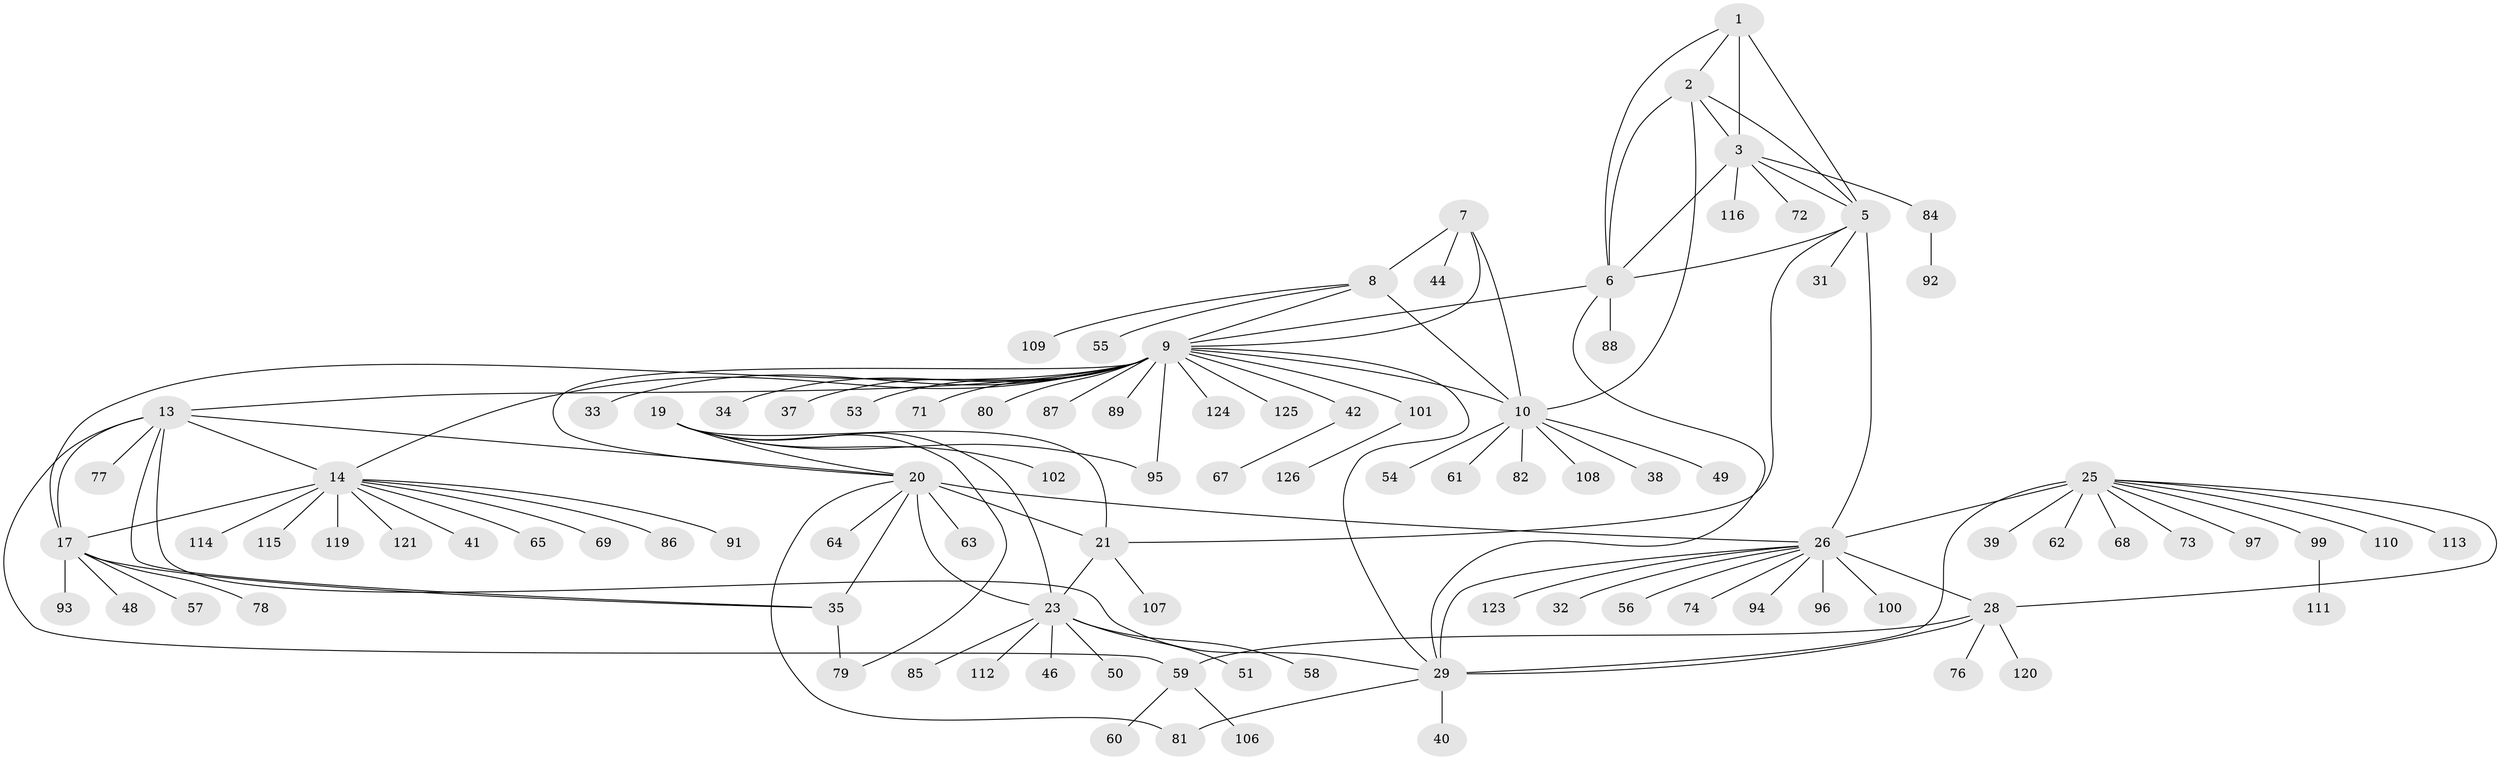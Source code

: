 // original degree distribution, {5: 0.031746031746031744, 7: 0.05555555555555555, 6: 0.007936507936507936, 9: 0.047619047619047616, 8: 0.015873015873015872, 17: 0.007936507936507936, 11: 0.015873015873015872, 10: 0.03968253968253968, 12: 0.015873015873015872, 1: 0.626984126984127, 2: 0.0873015873015873, 3: 0.03968253968253968, 4: 0.007936507936507936}
// Generated by graph-tools (version 1.1) at 2025/11/02/27/25 16:11:33]
// undirected, 99 vertices, 129 edges
graph export_dot {
graph [start="1"]
  node [color=gray90,style=filled];
  1;
  2 [super="+43"];
  3 [super="+4"];
  5 [super="+45"];
  6 [super="+52"];
  7 [super="+90"];
  8 [super="+11"];
  9 [super="+15"];
  10 [super="+12"];
  13 [super="+117"];
  14 [super="+16"];
  17 [super="+18"];
  19 [super="+83"];
  20 [super="+22"];
  21 [super="+24"];
  23 [super="+47"];
  25 [super="+30"];
  26 [super="+27"];
  28 [super="+66"];
  29 [super="+98"];
  31;
  32;
  33;
  34 [super="+103"];
  35 [super="+36"];
  37;
  38;
  39;
  40;
  41;
  42;
  44;
  46;
  48;
  49;
  50;
  51;
  53;
  54;
  55;
  56;
  57;
  58;
  59 [super="+104"];
  60;
  61 [super="+75"];
  62;
  63;
  64;
  65;
  67;
  68 [super="+70"];
  69;
  71;
  72;
  73;
  74;
  76;
  77;
  78;
  79 [super="+122"];
  80;
  81;
  82;
  84 [super="+118"];
  85;
  86;
  87;
  88;
  89;
  91;
  92;
  93;
  94;
  95;
  96;
  97;
  99 [super="+105"];
  100;
  101;
  102;
  106;
  107;
  108;
  109;
  110;
  111;
  112;
  113;
  114;
  115;
  116;
  119;
  120;
  121;
  123;
  124;
  125;
  126;
  1 -- 2;
  1 -- 3 [weight=2];
  1 -- 5;
  1 -- 6;
  2 -- 3 [weight=2];
  2 -- 5;
  2 -- 6;
  2 -- 10;
  3 -- 5 [weight=2];
  3 -- 6 [weight=2];
  3 -- 116;
  3 -- 84;
  3 -- 72;
  5 -- 6;
  5 -- 31;
  5 -- 26;
  5 -- 21;
  6 -- 88;
  6 -- 9 [weight=2];
  6 -- 29;
  7 -- 8 [weight=2];
  7 -- 9;
  7 -- 10 [weight=2];
  7 -- 44;
  8 -- 9 [weight=2];
  8 -- 10 [weight=4];
  8 -- 55;
  8 -- 109;
  9 -- 10 [weight=2];
  9 -- 29;
  9 -- 33;
  9 -- 37;
  9 -- 80;
  9 -- 87;
  9 -- 89;
  9 -- 101;
  9 -- 124;
  9 -- 125;
  9 -- 34;
  9 -- 71;
  9 -- 42;
  9 -- 13;
  9 -- 14 [weight=2];
  9 -- 17 [weight=2];
  9 -- 53;
  9 -- 95;
  9 -- 20;
  10 -- 49;
  10 -- 54;
  10 -- 61;
  10 -- 108;
  10 -- 82;
  10 -- 38;
  13 -- 14 [weight=2];
  13 -- 17 [weight=2];
  13 -- 29;
  13 -- 35;
  13 -- 77;
  13 -- 59;
  13 -- 20;
  14 -- 17 [weight=4];
  14 -- 69;
  14 -- 91;
  14 -- 115;
  14 -- 119;
  14 -- 121;
  14 -- 65;
  14 -- 41;
  14 -- 114;
  14 -- 86;
  17 -- 78;
  17 -- 48;
  17 -- 57;
  17 -- 93;
  17 -- 35;
  19 -- 20 [weight=2];
  19 -- 21 [weight=2];
  19 -- 23;
  19 -- 79;
  19 -- 95;
  19 -- 102;
  20 -- 21 [weight=4];
  20 -- 23 [weight=2];
  20 -- 63;
  20 -- 26;
  20 -- 64;
  20 -- 35;
  20 -- 81;
  21 -- 23 [weight=2];
  21 -- 107;
  23 -- 46;
  23 -- 50;
  23 -- 51;
  23 -- 58;
  23 -- 85;
  23 -- 112;
  25 -- 26 [weight=4];
  25 -- 28 [weight=2];
  25 -- 29 [weight=2];
  25 -- 39;
  25 -- 68;
  25 -- 97;
  25 -- 99;
  25 -- 110;
  25 -- 113;
  25 -- 73;
  25 -- 62;
  26 -- 28 [weight=2];
  26 -- 29 [weight=2];
  26 -- 56;
  26 -- 74;
  26 -- 96;
  26 -- 123;
  26 -- 32;
  26 -- 100;
  26 -- 94;
  28 -- 29;
  28 -- 59;
  28 -- 76;
  28 -- 120;
  29 -- 40;
  29 -- 81;
  35 -- 79;
  42 -- 67;
  59 -- 60;
  59 -- 106;
  84 -- 92;
  99 -- 111;
  101 -- 126;
}
